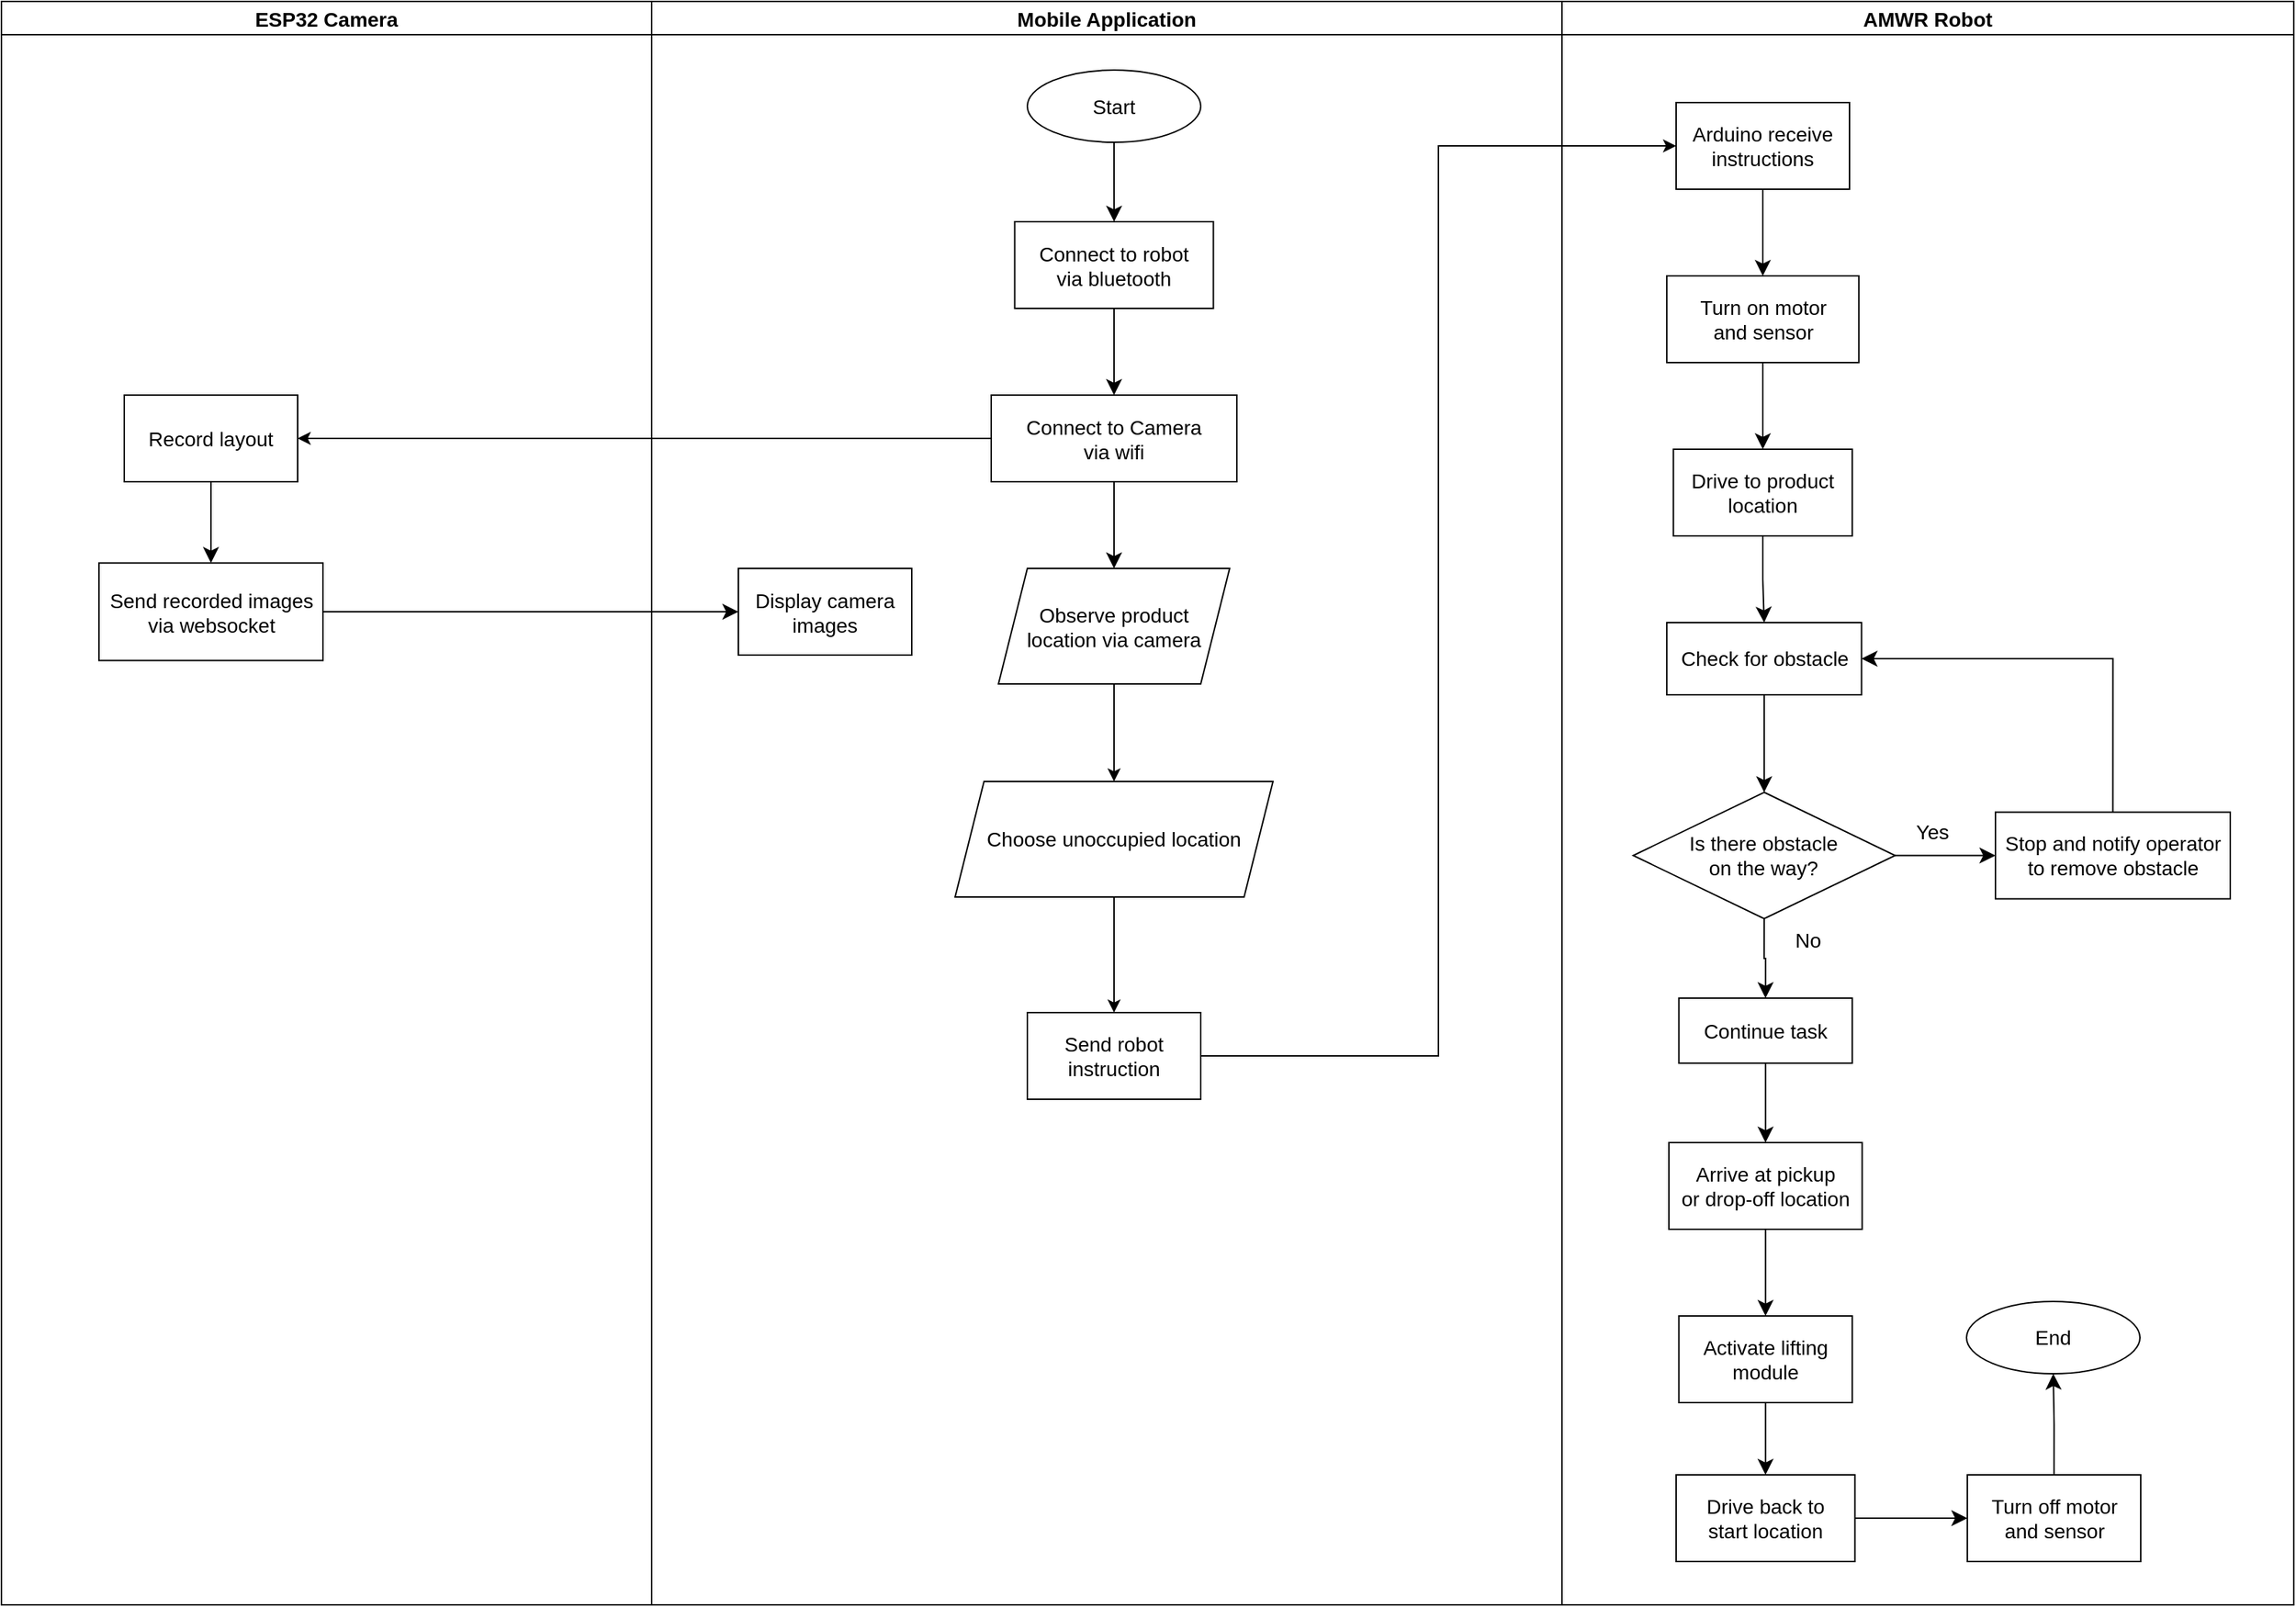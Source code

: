 <mxfile version="20.5.3" type="device"><diagram id="C5RBs43oDa-KdzZeNtuy" name="Page-1"><mxGraphModel dx="1422" dy="780" grid="1" gridSize="10" guides="1" tooltips="1" connect="1" arrows="1" fold="1" page="1" pageScale="1" pageWidth="1169" pageHeight="827" math="0" shadow="0"><root><mxCell id="WIyWlLk6GJQsqaUBKTNV-0"/><mxCell id="WIyWlLk6GJQsqaUBKTNV-1" parent="WIyWlLk6GJQsqaUBKTNV-0"/><mxCell id="WIyWlLk6GJQsqaUBKTNV-4" value="Yes" style="rounded=0;html=1;jettySize=auto;orthogonalLoop=1;fontSize=11;endArrow=block;endFill=0;endSize=8;strokeWidth=1;shadow=0;labelBackgroundColor=none;edgeStyle=orthogonalEdgeStyle;" parent="WIyWlLk6GJQsqaUBKTNV-1" edge="1"><mxGeometry y="20" relative="1" as="geometry"><mxPoint as="offset"/><mxPoint x="220" y="350" as="sourcePoint"/></mxGeometry></mxCell><mxCell id="WIyWlLk6GJQsqaUBKTNV-8" value="No" style="rounded=0;html=1;jettySize=auto;orthogonalLoop=1;fontSize=11;endArrow=block;endFill=0;endSize=8;strokeWidth=1;shadow=0;labelBackgroundColor=none;edgeStyle=orthogonalEdgeStyle;" parent="WIyWlLk6GJQsqaUBKTNV-1" edge="1"><mxGeometry x="0.333" y="20" relative="1" as="geometry"><mxPoint as="offset"/><mxPoint x="220" y="470" as="sourcePoint"/></mxGeometry></mxCell><mxCell id="rAXYSTcrNL1m9pRDJv4D-85" value="Mobile Application" style="swimlane;fontSize=14;" parent="WIyWlLk6GJQsqaUBKTNV-1" vertex="1"><mxGeometry x="460" y="10" width="630" height="1110" as="geometry"/></mxCell><mxCell id="rAXYSTcrNL1m9pRDJv4D-38" value="Start" style="ellipse;whiteSpace=wrap;html=1;fontSize=14;" parent="rAXYSTcrNL1m9pRDJv4D-85" vertex="1"><mxGeometry x="260" y="47.5" width="120" height="50" as="geometry"/></mxCell><mxCell id="rAXYSTcrNL1m9pRDJv4D-69" value="Send robot instruction" style="whiteSpace=wrap;html=1;fontSize=14;" parent="rAXYSTcrNL1m9pRDJv4D-85" vertex="1"><mxGeometry x="260" y="700" width="120" height="60" as="geometry"/></mxCell><mxCell id="rAXYSTcrNL1m9pRDJv4D-56" value="&lt;div&gt;Connect to Camera &lt;br&gt;&lt;/div&gt;&lt;div&gt;via wifi&lt;/div&gt;" style="whiteSpace=wrap;html=1;fontSize=14;" parent="rAXYSTcrNL1m9pRDJv4D-85" vertex="1"><mxGeometry x="235" y="272.5" width="170" height="60" as="geometry"/></mxCell><mxCell id="rAXYSTcrNL1m9pRDJv4D-144" value="Display camera images" style="whiteSpace=wrap;html=1;fontSize=14;" parent="rAXYSTcrNL1m9pRDJv4D-85" vertex="1"><mxGeometry x="60.0" y="392.5" width="120" height="60" as="geometry"/></mxCell><mxCell id="rAXYSTcrNL1m9pRDJv4D-93" style="edgeStyle=orthogonalEdgeStyle;rounded=0;orthogonalLoop=1;jettySize=auto;html=1;exitX=0.5;exitY=1;exitDx=0;exitDy=0;fontSize=14;endArrow=classic;endFill=1;endSize=8;entryX=0.5;entryY=0;entryDx=0;entryDy=0;" parent="rAXYSTcrNL1m9pRDJv4D-85" source="rAXYSTcrNL1m9pRDJv4D-56" target="cfwPnR26FtZ1SJ5-hoCL-6" edge="1"><mxGeometry relative="1" as="geometry"><mxPoint x="320" y="392.5" as="targetPoint"/></mxGeometry></mxCell><mxCell id="cfwPnR26FtZ1SJ5-hoCL-9" style="edgeStyle=orthogonalEdgeStyle;rounded=0;orthogonalLoop=1;jettySize=auto;html=1;exitX=0.5;exitY=1;exitDx=0;exitDy=0;entryX=0.5;entryY=0;entryDx=0;entryDy=0;fontSize=14;" parent="rAXYSTcrNL1m9pRDJv4D-85" source="cfwPnR26FtZ1SJ5-hoCL-6" target="cfwPnR26FtZ1SJ5-hoCL-8" edge="1"><mxGeometry relative="1" as="geometry"/></mxCell><mxCell id="cfwPnR26FtZ1SJ5-hoCL-6" value="&lt;div style=&quot;font-size: 14px;&quot;&gt;&lt;font style=&quot;font-size: 14px;&quot;&gt;Observe product&lt;/font&gt;&lt;/div&gt;&lt;div style=&quot;font-size: 14px;&quot;&gt;&lt;font style=&quot;font-size: 14px;&quot;&gt;location via camera&lt;br&gt;&lt;/font&gt;&lt;/div&gt;" style="shape=parallelogram;perimeter=parallelogramPerimeter;whiteSpace=wrap;html=1;fixedSize=1;" parent="rAXYSTcrNL1m9pRDJv4D-85" vertex="1"><mxGeometry x="240" y="392.5" width="160" height="80" as="geometry"/></mxCell><mxCell id="cfwPnR26FtZ1SJ5-hoCL-10" style="edgeStyle=orthogonalEdgeStyle;rounded=0;orthogonalLoop=1;jettySize=auto;html=1;exitX=0.5;exitY=1;exitDx=0;exitDy=0;entryX=0.5;entryY=0;entryDx=0;entryDy=0;fontSize=14;" parent="rAXYSTcrNL1m9pRDJv4D-85" source="cfwPnR26FtZ1SJ5-hoCL-8" target="rAXYSTcrNL1m9pRDJv4D-69" edge="1"><mxGeometry relative="1" as="geometry"/></mxCell><mxCell id="cfwPnR26FtZ1SJ5-hoCL-8" value="&lt;div style=&quot;font-size: 14px;&quot;&gt;&lt;font style=&quot;font-size: 14px;&quot;&gt;Choose unoccupied location&lt;br&gt;&lt;/font&gt;&lt;/div&gt;" style="shape=parallelogram;perimeter=parallelogramPerimeter;whiteSpace=wrap;html=1;fixedSize=1;" parent="rAXYSTcrNL1m9pRDJv4D-85" vertex="1"><mxGeometry x="210" y="540" width="220" height="80" as="geometry"/></mxCell><mxCell id="rAXYSTcrNL1m9pRDJv4D-54" value="&lt;div&gt;Connect to robot &lt;br&gt;&lt;/div&gt;&lt;div&gt;via bluetooth&lt;br&gt;&lt;/div&gt;" style="whiteSpace=wrap;html=1;fontSize=14;" parent="rAXYSTcrNL1m9pRDJv4D-85" vertex="1"><mxGeometry x="251.25" y="152.5" width="137.5" height="60" as="geometry"/></mxCell><mxCell id="rAXYSTcrNL1m9pRDJv4D-92" style="edgeStyle=orthogonalEdgeStyle;rounded=0;orthogonalLoop=1;jettySize=auto;html=1;exitX=0.5;exitY=1;exitDx=0;exitDy=0;entryX=0.5;entryY=0;entryDx=0;entryDy=0;fontSize=14;endArrow=classic;endFill=1;endSize=8;" parent="rAXYSTcrNL1m9pRDJv4D-85" source="rAXYSTcrNL1m9pRDJv4D-54" target="rAXYSTcrNL1m9pRDJv4D-56" edge="1"><mxGeometry relative="1" as="geometry"/></mxCell><mxCell id="rAXYSTcrNL1m9pRDJv4D-55" value="" style="edgeStyle=orthogonalEdgeStyle;rounded=0;orthogonalLoop=1;jettySize=auto;html=1;endArrow=classic;endFill=1;endSize=8;fontSize=14;" parent="rAXYSTcrNL1m9pRDJv4D-85" source="rAXYSTcrNL1m9pRDJv4D-38" target="rAXYSTcrNL1m9pRDJv4D-54" edge="1"><mxGeometry relative="1" as="geometry"/></mxCell><mxCell id="rAXYSTcrNL1m9pRDJv4D-134" value="AMWR Robot" style="swimlane;fontSize=14;" parent="WIyWlLk6GJQsqaUBKTNV-1" vertex="1"><mxGeometry x="1090" y="10" width="506.45" height="1110" as="geometry"/></mxCell><mxCell id="rAXYSTcrNL1m9pRDJv4D-147" style="edgeStyle=orthogonalEdgeStyle;rounded=0;orthogonalLoop=1;jettySize=auto;html=1;exitX=0.5;exitY=1;exitDx=0;exitDy=0;entryX=0.5;entryY=0;entryDx=0;entryDy=0;fontSize=14;startArrow=none;startFill=0;endArrow=classic;endFill=1;endSize=8;" parent="rAXYSTcrNL1m9pRDJv4D-134" source="rAXYSTcrNL1m9pRDJv4D-86" target="rAXYSTcrNL1m9pRDJv4D-116" edge="1"><mxGeometry relative="1" as="geometry"/></mxCell><mxCell id="rAXYSTcrNL1m9pRDJv4D-86" value="&lt;div&gt;Arduino receive &lt;br&gt;&lt;/div&gt;&lt;div&gt;instructions&lt;br&gt;&lt;/div&gt;" style="whiteSpace=wrap;html=1;fontSize=14;" parent="rAXYSTcrNL1m9pRDJv4D-134" vertex="1"><mxGeometry x="79" y="70" width="120" height="60" as="geometry"/></mxCell><mxCell id="rAXYSTcrNL1m9pRDJv4D-148" style="edgeStyle=orthogonalEdgeStyle;rounded=0;orthogonalLoop=1;jettySize=auto;html=1;exitX=0.5;exitY=1;exitDx=0;exitDy=0;entryX=0.5;entryY=0;entryDx=0;entryDy=0;fontSize=14;startArrow=none;startFill=0;endArrow=classic;endFill=1;endSize=8;" parent="rAXYSTcrNL1m9pRDJv4D-134" source="rAXYSTcrNL1m9pRDJv4D-116" target="rAXYSTcrNL1m9pRDJv4D-70" edge="1"><mxGeometry relative="1" as="geometry"/></mxCell><mxCell id="rAXYSTcrNL1m9pRDJv4D-116" value="&lt;div&gt;Turn on motor&lt;/div&gt;&lt;div&gt;and sensor&lt;br&gt;&lt;/div&gt;" style="whiteSpace=wrap;html=1;fontSize=14;" parent="rAXYSTcrNL1m9pRDJv4D-134" vertex="1"><mxGeometry x="72.56" y="190" width="132.88" height="60" as="geometry"/></mxCell><mxCell id="rAXYSTcrNL1m9pRDJv4D-149" style="edgeStyle=orthogonalEdgeStyle;rounded=0;orthogonalLoop=1;jettySize=auto;html=1;exitX=0.5;exitY=1;exitDx=0;exitDy=0;entryX=0.5;entryY=0;entryDx=0;entryDy=0;fontSize=14;startArrow=none;startFill=0;endArrow=classic;endFill=1;endSize=8;" parent="rAXYSTcrNL1m9pRDJv4D-134" source="rAXYSTcrNL1m9pRDJv4D-70" target="rAXYSTcrNL1m9pRDJv4D-87" edge="1"><mxGeometry relative="1" as="geometry"/></mxCell><mxCell id="rAXYSTcrNL1m9pRDJv4D-70" value="Drive to product location" style="whiteSpace=wrap;html=1;fontSize=14;" parent="rAXYSTcrNL1m9pRDJv4D-134" vertex="1"><mxGeometry x="77.13" y="310" width="123.75" height="60" as="geometry"/></mxCell><mxCell id="rAXYSTcrNL1m9pRDJv4D-150" style="edgeStyle=orthogonalEdgeStyle;rounded=0;orthogonalLoop=1;jettySize=auto;html=1;exitX=0.5;exitY=1;exitDx=0;exitDy=0;entryX=0.5;entryY=0;entryDx=0;entryDy=0;fontSize=14;startArrow=none;startFill=0;endArrow=classic;endFill=1;endSize=8;" parent="rAXYSTcrNL1m9pRDJv4D-134" source="rAXYSTcrNL1m9pRDJv4D-87" target="rAXYSTcrNL1m9pRDJv4D-72" edge="1"><mxGeometry relative="1" as="geometry"/></mxCell><mxCell id="rAXYSTcrNL1m9pRDJv4D-87" value="Check for obstacle" style="whiteSpace=wrap;html=1;fontSize=14;" parent="rAXYSTcrNL1m9pRDJv4D-134" vertex="1"><mxGeometry x="72.56" y="430" width="134.75" height="50" as="geometry"/></mxCell><mxCell id="rAXYSTcrNL1m9pRDJv4D-151" style="edgeStyle=orthogonalEdgeStyle;rounded=0;orthogonalLoop=1;jettySize=auto;html=1;exitX=1;exitY=0.5;exitDx=0;exitDy=0;entryX=0;entryY=0.5;entryDx=0;entryDy=0;fontSize=14;startArrow=none;startFill=0;endArrow=classic;endFill=1;endSize=8;" parent="rAXYSTcrNL1m9pRDJv4D-134" source="rAXYSTcrNL1m9pRDJv4D-72" target="rAXYSTcrNL1m9pRDJv4D-74" edge="1"><mxGeometry relative="1" as="geometry"/></mxCell><mxCell id="rAXYSTcrNL1m9pRDJv4D-153" style="edgeStyle=orthogonalEdgeStyle;rounded=0;orthogonalLoop=1;jettySize=auto;html=1;exitX=0.5;exitY=1;exitDx=0;exitDy=0;entryX=0.5;entryY=0;entryDx=0;entryDy=0;fontSize=14;startArrow=none;startFill=0;endArrow=classic;endFill=1;endSize=8;" parent="rAXYSTcrNL1m9pRDJv4D-134" source="rAXYSTcrNL1m9pRDJv4D-72" target="rAXYSTcrNL1m9pRDJv4D-77" edge="1"><mxGeometry relative="1" as="geometry"/></mxCell><mxCell id="rAXYSTcrNL1m9pRDJv4D-72" value="&lt;div&gt;Is there obstacle&lt;/div&gt;&lt;div&gt;on the way?&lt;/div&gt;" style="rhombus;whiteSpace=wrap;html=1;fontSize=14;" parent="rAXYSTcrNL1m9pRDJv4D-134" vertex="1"><mxGeometry x="49.31" y="547.5" width="181.25" height="87.5" as="geometry"/></mxCell><mxCell id="rAXYSTcrNL1m9pRDJv4D-154" style="edgeStyle=orthogonalEdgeStyle;rounded=0;orthogonalLoop=1;jettySize=auto;html=1;exitX=0.5;exitY=0;exitDx=0;exitDy=0;entryX=1;entryY=0.5;entryDx=0;entryDy=0;fontSize=14;startArrow=none;startFill=0;endArrow=classic;endFill=1;endSize=8;" parent="rAXYSTcrNL1m9pRDJv4D-134" source="rAXYSTcrNL1m9pRDJv4D-74" target="rAXYSTcrNL1m9pRDJv4D-87" edge="1"><mxGeometry relative="1" as="geometry"/></mxCell><mxCell id="rAXYSTcrNL1m9pRDJv4D-74" value="Stop and notify operator to remove obstacle" style="whiteSpace=wrap;html=1;fontSize=14;" parent="rAXYSTcrNL1m9pRDJv4D-134" vertex="1"><mxGeometry x="300.0" y="561.25" width="162.51" height="60" as="geometry"/></mxCell><mxCell id="rAXYSTcrNL1m9pRDJv4D-125" value="Yes" style="text;html=1;align=center;verticalAlign=middle;resizable=0;points=[];autosize=1;strokeColor=none;fillColor=none;fontSize=14;" parent="rAXYSTcrNL1m9pRDJv4D-134" vertex="1"><mxGeometry x="230.56" y="560" width="50" height="30" as="geometry"/></mxCell><mxCell id="rAXYSTcrNL1m9pRDJv4D-126" value="No" style="text;html=1;align=center;verticalAlign=middle;resizable=0;points=[];autosize=1;strokeColor=none;fillColor=none;fontSize=14;" parent="rAXYSTcrNL1m9pRDJv4D-134" vertex="1"><mxGeometry x="150" y="635" width="40" height="30" as="geometry"/></mxCell><mxCell id="rAXYSTcrNL1m9pRDJv4D-155" style="edgeStyle=orthogonalEdgeStyle;rounded=0;orthogonalLoop=1;jettySize=auto;html=1;exitX=0.5;exitY=1;exitDx=0;exitDy=0;entryX=0.5;entryY=0;entryDx=0;entryDy=0;fontSize=14;startArrow=none;startFill=0;endArrow=classic;endFill=1;endSize=8;" parent="rAXYSTcrNL1m9pRDJv4D-134" source="rAXYSTcrNL1m9pRDJv4D-77" target="rAXYSTcrNL1m9pRDJv4D-80" edge="1"><mxGeometry relative="1" as="geometry"/></mxCell><mxCell id="rAXYSTcrNL1m9pRDJv4D-77" value="Continue task" style="whiteSpace=wrap;html=1;fontSize=14;" parent="rAXYSTcrNL1m9pRDJv4D-134" vertex="1"><mxGeometry x="80.88" y="690" width="120" height="45" as="geometry"/></mxCell><mxCell id="rAXYSTcrNL1m9pRDJv4D-156" style="edgeStyle=orthogonalEdgeStyle;rounded=0;orthogonalLoop=1;jettySize=auto;html=1;exitX=0.5;exitY=1;exitDx=0;exitDy=0;entryX=0.5;entryY=0;entryDx=0;entryDy=0;fontSize=14;startArrow=none;startFill=0;endArrow=classic;endFill=1;endSize=8;" parent="rAXYSTcrNL1m9pRDJv4D-134" source="rAXYSTcrNL1m9pRDJv4D-80" target="rAXYSTcrNL1m9pRDJv4D-82" edge="1"><mxGeometry relative="1" as="geometry"/></mxCell><mxCell id="rAXYSTcrNL1m9pRDJv4D-80" value="&lt;div&gt;Arrive at pickup &lt;br&gt;&lt;/div&gt;&lt;div&gt;or drop-off location&lt;/div&gt;" style="whiteSpace=wrap;html=1;fontSize=14;" parent="rAXYSTcrNL1m9pRDJv4D-134" vertex="1"><mxGeometry x="74.01" y="790" width="133.74" height="60" as="geometry"/></mxCell><mxCell id="rAXYSTcrNL1m9pRDJv4D-157" style="edgeStyle=orthogonalEdgeStyle;rounded=0;orthogonalLoop=1;jettySize=auto;html=1;exitX=0.5;exitY=1;exitDx=0;exitDy=0;entryX=0.5;entryY=0;entryDx=0;entryDy=0;fontSize=14;startArrow=none;startFill=0;endArrow=classic;endFill=1;endSize=8;" parent="rAXYSTcrNL1m9pRDJv4D-134" source="rAXYSTcrNL1m9pRDJv4D-82" target="rAXYSTcrNL1m9pRDJv4D-90" edge="1"><mxGeometry relative="1" as="geometry"/></mxCell><mxCell id="rAXYSTcrNL1m9pRDJv4D-82" value="Activate lifting module" style="whiteSpace=wrap;html=1;fontSize=14;" parent="rAXYSTcrNL1m9pRDJv4D-134" vertex="1"><mxGeometry x="80.875" y="910" width="120" height="60" as="geometry"/></mxCell><mxCell id="rAXYSTcrNL1m9pRDJv4D-158" style="edgeStyle=orthogonalEdgeStyle;rounded=0;orthogonalLoop=1;jettySize=auto;html=1;exitX=1;exitY=0.5;exitDx=0;exitDy=0;entryX=0;entryY=0.5;entryDx=0;entryDy=0;fontSize=14;startArrow=none;startFill=0;endArrow=classic;endFill=1;endSize=8;" parent="rAXYSTcrNL1m9pRDJv4D-134" source="rAXYSTcrNL1m9pRDJv4D-90" target="rAXYSTcrNL1m9pRDJv4D-130" edge="1"><mxGeometry relative="1" as="geometry"/></mxCell><mxCell id="rAXYSTcrNL1m9pRDJv4D-90" value="&lt;div&gt;Drive back to &lt;br&gt;&lt;/div&gt;&lt;div&gt;start location&lt;/div&gt;" style="whiteSpace=wrap;html=1;fontSize=14;" parent="rAXYSTcrNL1m9pRDJv4D-134" vertex="1"><mxGeometry x="79.0" y="1020" width="123.75" height="60" as="geometry"/></mxCell><mxCell id="rAXYSTcrNL1m9pRDJv4D-159" style="edgeStyle=orthogonalEdgeStyle;rounded=0;orthogonalLoop=1;jettySize=auto;html=1;exitX=0.5;exitY=0;exitDx=0;exitDy=0;entryX=0.5;entryY=1;entryDx=0;entryDy=0;fontSize=14;startArrow=none;startFill=0;endArrow=classic;endFill=1;endSize=8;" parent="rAXYSTcrNL1m9pRDJv4D-134" source="rAXYSTcrNL1m9pRDJv4D-130" target="rAXYSTcrNL1m9pRDJv4D-91" edge="1"><mxGeometry relative="1" as="geometry"/></mxCell><mxCell id="rAXYSTcrNL1m9pRDJv4D-130" value="&lt;div&gt;Turn off motor&lt;/div&gt;&lt;div&gt;and sensor&lt;br&gt;&lt;/div&gt;" style="whiteSpace=wrap;html=1;fontSize=14;" parent="rAXYSTcrNL1m9pRDJv4D-134" vertex="1"><mxGeometry x="280.555" y="1020" width="120" height="60" as="geometry"/></mxCell><mxCell id="rAXYSTcrNL1m9pRDJv4D-91" value="End" style="ellipse;whiteSpace=wrap;html=1;fontSize=14;" parent="rAXYSTcrNL1m9pRDJv4D-134" vertex="1"><mxGeometry x="280" y="900" width="120" height="50" as="geometry"/></mxCell><mxCell id="rAXYSTcrNL1m9pRDJv4D-136" value="ESP32 Camera" style="swimlane;fontSize=14;" parent="WIyWlLk6GJQsqaUBKTNV-1" vertex="1"><mxGeometry x="10" y="10" width="450" height="1110" as="geometry"/></mxCell><mxCell id="rAXYSTcrNL1m9pRDJv4D-140" value="&lt;div&gt;Record layout&lt;br&gt;&lt;/div&gt;" style="whiteSpace=wrap;html=1;fontSize=14;" parent="rAXYSTcrNL1m9pRDJv4D-136" vertex="1"><mxGeometry x="85" y="272.5" width="120" height="60" as="geometry"/></mxCell><mxCell id="rAXYSTcrNL1m9pRDJv4D-142" value="&lt;div&gt;Send recorded images via websocket&lt;br&gt;&lt;/div&gt;" style="whiteSpace=wrap;html=1;fontSize=14;" parent="rAXYSTcrNL1m9pRDJv4D-136" vertex="1"><mxGeometry x="67.5" y="388.75" width="155" height="67.5" as="geometry"/></mxCell><mxCell id="rAXYSTcrNL1m9pRDJv4D-143" value="" style="edgeStyle=orthogonalEdgeStyle;rounded=0;orthogonalLoop=1;jettySize=auto;html=1;fontSize=14;startArrow=none;startFill=0;endArrow=classic;endFill=1;endSize=8;" parent="rAXYSTcrNL1m9pRDJv4D-136" source="rAXYSTcrNL1m9pRDJv4D-140" target="rAXYSTcrNL1m9pRDJv4D-142" edge="1"><mxGeometry relative="1" as="geometry"/></mxCell><mxCell id="rAXYSTcrNL1m9pRDJv4D-145" value="" style="edgeStyle=orthogonalEdgeStyle;rounded=0;orthogonalLoop=1;jettySize=auto;html=1;fontSize=14;startArrow=none;startFill=0;endArrow=classic;endFill=1;endSize=8;" parent="WIyWlLk6GJQsqaUBKTNV-1" source="rAXYSTcrNL1m9pRDJv4D-142" target="rAXYSTcrNL1m9pRDJv4D-144" edge="1"><mxGeometry relative="1" as="geometry"/></mxCell><mxCell id="cfwPnR26FtZ1SJ5-hoCL-1" style="edgeStyle=orthogonalEdgeStyle;rounded=0;orthogonalLoop=1;jettySize=auto;html=1;exitX=0;exitY=0.5;exitDx=0;exitDy=0;entryX=1;entryY=0.5;entryDx=0;entryDy=0;" parent="WIyWlLk6GJQsqaUBKTNV-1" source="rAXYSTcrNL1m9pRDJv4D-56" target="rAXYSTcrNL1m9pRDJv4D-140" edge="1"><mxGeometry relative="1" as="geometry"/></mxCell><mxCell id="cfwPnR26FtZ1SJ5-hoCL-11" style="edgeStyle=orthogonalEdgeStyle;rounded=0;orthogonalLoop=1;jettySize=auto;html=1;exitX=1;exitY=0.5;exitDx=0;exitDy=0;entryX=0;entryY=0.5;entryDx=0;entryDy=0;fontSize=14;" parent="WIyWlLk6GJQsqaUBKTNV-1" source="rAXYSTcrNL1m9pRDJv4D-69" target="rAXYSTcrNL1m9pRDJv4D-86" edge="1"><mxGeometry relative="1" as="geometry"/></mxCell></root></mxGraphModel></diagram></mxfile>
